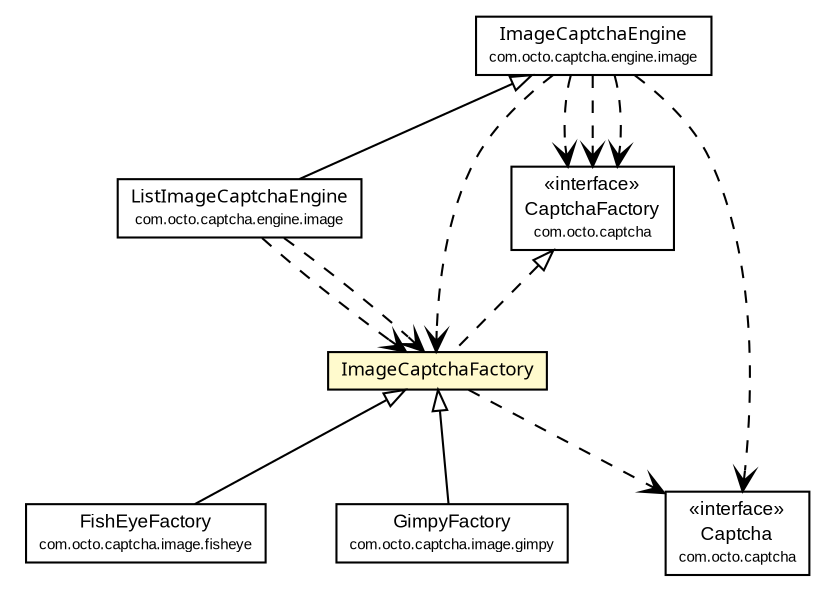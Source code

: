 #!/usr/local/bin/dot
#
# Class diagram 
# Generated by UmlGraph version 4.6 (http://www.spinellis.gr/sw/umlgraph)
#

digraph G {
	edge [fontname="arial",fontsize=10,labelfontname="arial",labelfontsize=10];
	node [fontname="arial",fontsize=10,shape=plaintext];
	// com.octo.captcha.engine.image.ListImageCaptchaEngine
	c16755 [label=<<table border="0" cellborder="1" cellspacing="0" cellpadding="2" port="p" href="../engine/image/ListImageCaptchaEngine.html">
		<tr><td><table border="0" cellspacing="0" cellpadding="1">
			<tr><td><font face="ariali"> ListImageCaptchaEngine </font></td></tr>
			<tr><td><font point-size="7.0"> com.octo.captcha.engine.image </font></td></tr>
		</table></td></tr>
		</table>>, fontname="arial", fontcolor="black", fontsize=9.0];
	// com.octo.captcha.engine.image.ImageCaptchaEngine
	c16756 [label=<<table border="0" cellborder="1" cellspacing="0" cellpadding="2" port="p" href="../engine/image/ImageCaptchaEngine.html">
		<tr><td><table border="0" cellspacing="0" cellpadding="1">
			<tr><td><font face="ariali"> ImageCaptchaEngine </font></td></tr>
			<tr><td><font point-size="7.0"> com.octo.captcha.engine.image </font></td></tr>
		</table></td></tr>
		</table>>, fontname="arial", fontcolor="black", fontsize=9.0];
	// com.octo.captcha.image.fisheye.FishEyeFactory
	c16780 [label=<<table border="0" cellborder="1" cellspacing="0" cellpadding="2" port="p" href="./fisheye/FishEyeFactory.html">
		<tr><td><table border="0" cellspacing="0" cellpadding="1">
			<tr><td> FishEyeFactory </td></tr>
			<tr><td><font point-size="7.0"> com.octo.captcha.image.fisheye </font></td></tr>
		</table></td></tr>
		</table>>, fontname="arial", fontcolor="black", fontsize=9.0];
	// com.octo.captcha.image.gimpy.GimpyFactory
	c16782 [label=<<table border="0" cellborder="1" cellspacing="0" cellpadding="2" port="p" href="./gimpy/GimpyFactory.html">
		<tr><td><table border="0" cellspacing="0" cellpadding="1">
			<tr><td> GimpyFactory </td></tr>
			<tr><td><font point-size="7.0"> com.octo.captcha.image.gimpy </font></td></tr>
		</table></td></tr>
		</table>>, fontname="arial", fontcolor="black", fontsize=9.0];
	// com.octo.captcha.image.ImageCaptchaFactory
	c16784 [label=<<table border="0" cellborder="1" cellspacing="0" cellpadding="2" port="p" bgcolor="lemonChiffon" href="./ImageCaptchaFactory.html">
		<tr><td><table border="0" cellspacing="0" cellpadding="1">
			<tr><td><font face="ariali"> ImageCaptchaFactory </font></td></tr>
		</table></td></tr>
		</table>>, fontname="arial", fontcolor="black", fontsize=9.0];
	//com.octo.captcha.engine.image.ListImageCaptchaEngine extends com.octo.captcha.engine.image.ImageCaptchaEngine
	c16756:p -> c16755:p [dir=back,arrowtail=empty];
	//com.octo.captcha.image.fisheye.FishEyeFactory extends com.octo.captcha.image.ImageCaptchaFactory
	c16784:p -> c16780:p [dir=back,arrowtail=empty];
	//com.octo.captcha.image.gimpy.GimpyFactory extends com.octo.captcha.image.ImageCaptchaFactory
	c16784:p -> c16782:p [dir=back,arrowtail=empty];
	//com.octo.captcha.image.ImageCaptchaFactory implements com.octo.captcha.CaptchaFactory
	c16823:p -> c16784:p [dir=back,arrowtail=empty,style=dashed];
	// com.octo.captcha.engine.image.ListImageCaptchaEngine DEPEND com.octo.captcha.image.ImageCaptchaFactory
	c16755:p -> c16784:p [taillabel="", label="", headlabel="", fontname="arial", fontcolor="black", fontsize=10.0, color="black", arrowhead=open, style=dashed];
	// com.octo.captcha.engine.image.ListImageCaptchaEngine DEPEND com.octo.captcha.image.ImageCaptchaFactory
	c16755:p -> c16784:p [taillabel="", label="", headlabel="", fontname="arial", fontcolor="black", fontsize=10.0, color="black", arrowhead=open, style=dashed];
	// com.octo.captcha.engine.image.ImageCaptchaEngine DEPEND com.octo.captcha.image.ImageCaptchaFactory
	c16756:p -> c16784:p [taillabel="", label="", headlabel="", fontname="arial", fontcolor="black", fontsize=10.0, color="black", arrowhead=open, style=dashed];
	// com.octo.captcha.engine.image.ImageCaptchaEngine DEPEND com.octo.captcha.CaptchaFactory
	c16756:p -> c16823:p [taillabel="", label="", headlabel="", fontname="arial", fontcolor="black", fontsize=10.0, color="black", arrowhead=open, style=dashed];
	// com.octo.captcha.engine.image.ImageCaptchaEngine DEPEND com.octo.captcha.CaptchaFactory
	c16756:p -> c16823:p [taillabel="", label="", headlabel="", fontname="arial", fontcolor="black", fontsize=10.0, color="black", arrowhead=open, style=dashed];
	// com.octo.captcha.engine.image.ImageCaptchaEngine DEPEND com.octo.captcha.Captcha
	c16756:p -> c16824:p [taillabel="", label="", headlabel="", fontname="arial", fontcolor="black", fontsize=10.0, color="black", arrowhead=open, style=dashed];
	// com.octo.captcha.engine.image.ImageCaptchaEngine DEPEND com.octo.captcha.CaptchaFactory
	c16756:p -> c16823:p [taillabel="", label="", headlabel="", fontname="arial", fontcolor="black", fontsize=10.0, color="black", arrowhead=open, style=dashed];
	// com.octo.captcha.image.ImageCaptchaFactory DEPEND com.octo.captcha.Captcha
	c16784:p -> c16824:p [taillabel="", label="", headlabel="", fontname="arial", fontcolor="black", fontsize=10.0, color="black", arrowhead=open, style=dashed];
	// com.octo.captcha.CaptchaFactory
	c16823 [label=<<table border="0" cellborder="1" cellspacing="0" cellpadding="2" port="p" href="http://java.sun.com/j2se/1.4.2/docs/api/com/octo/captcha/CaptchaFactory.html">
		<tr><td><table border="0" cellspacing="0" cellpadding="1">
			<tr><td> &laquo;interface&raquo; </td></tr>
			<tr><td> CaptchaFactory </td></tr>
			<tr><td><font point-size="7.0"> com.octo.captcha </font></td></tr>
		</table></td></tr>
		</table>>, fontname="arial", fontcolor="black", fontsize=9.0];
	// com.octo.captcha.Captcha
	c16824 [label=<<table border="0" cellborder="1" cellspacing="0" cellpadding="2" port="p" href="http://java.sun.com/j2se/1.4.2/docs/api/com/octo/captcha/Captcha.html">
		<tr><td><table border="0" cellspacing="0" cellpadding="1">
			<tr><td> &laquo;interface&raquo; </td></tr>
			<tr><td> Captcha </td></tr>
			<tr><td><font point-size="7.0"> com.octo.captcha </font></td></tr>
		</table></td></tr>
		</table>>, fontname="arial", fontcolor="black", fontsize=9.0];
}

